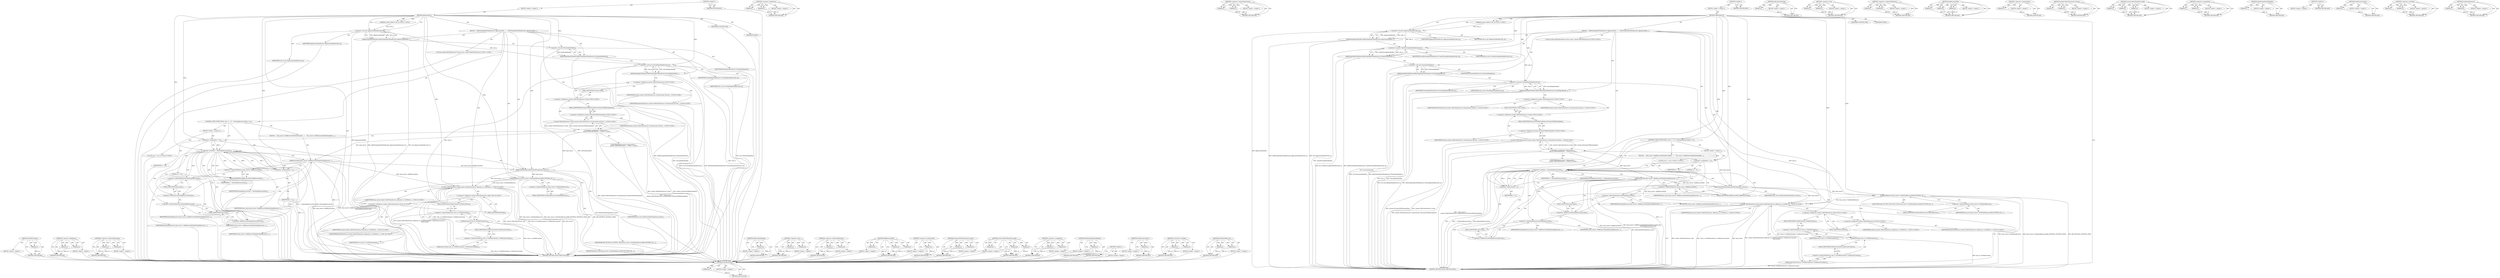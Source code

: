 digraph "SetDefaultResource" {
vulnerable_186 [label=<(METHOD,GetWebContents)>];
vulnerable_187 [label=<(PARAM,p1)>];
vulnerable_188 [label=<(BLOCK,&lt;empty&gt;,&lt;empty&gt;)>];
vulnerable_189 [label=<(METHOD_RETURN,ANY)>];
vulnerable_137 [label=<(METHOD,&lt;operator&gt;.fieldAccess)>];
vulnerable_138 [label=<(PARAM,p1)>];
vulnerable_139 [label=<(PARAM,p2)>];
vulnerable_140 [label=<(BLOCK,&lt;empty&gt;,&lt;empty&gt;)>];
vulnerable_141 [label=<(METHOD_RETURN,ANY)>];
vulnerable_162 [label=<(METHOD,&lt;operator&gt;.indirectIndexAccess)>];
vulnerable_163 [label=<(PARAM,p1)>];
vulnerable_164 [label=<(PARAM,p2)>];
vulnerable_165 [label=<(BLOCK,&lt;empty&gt;,&lt;empty&gt;)>];
vulnerable_166 [label=<(METHOD_RETURN,ANY)>];
vulnerable_6 [label=<(METHOD,&lt;global&gt;)<SUB>1</SUB>>];
vulnerable_7 [label=<(BLOCK,&lt;empty&gt;,&lt;empty&gt;)<SUB>1</SUB>>];
vulnerable_8 [label=<(METHOD,MdSettingsUI)<SUB>1</SUB>>];
vulnerable_9 [label="<(PARAM,content::WebUI* web_ui)<SUB>1</SUB>>"];
vulnerable_10 [label=<(BLOCK,{
   AddSettingsPageUIHandler(new AppearanceHan...,{
   AddSettingsPageUIHandler(new AppearanceHan...)<SUB>2</SUB>>];
vulnerable_11 [label=<(AddSettingsPageUIHandler,AddSettingsPageUIHandler(new AppearanceHandler(...)<SUB>3</SUB>>];
vulnerable_12 [label=<(&lt;operator&gt;.new,new AppearanceHandler(web_ui))<SUB>3</SUB>>];
vulnerable_13 [label=<(IDENTIFIER,AppearanceHandler,new AppearanceHandler(web_ui))<SUB>3</SUB>>];
vulnerable_14 [label=<(IDENTIFIER,web_ui,new AppearanceHandler(web_ui))<SUB>3</SUB>>];
vulnerable_15 [label=<(AddSettingsPageUIHandler,AddSettingsPageUIHandler(new DownloadsHandler()))<SUB>4</SUB>>];
vulnerable_16 [label=<(&lt;operator&gt;.new,new DownloadsHandler())<SUB>4</SUB>>];
vulnerable_17 [label=<(IDENTIFIER,DownloadsHandler,new DownloadsHandler())<SUB>4</SUB>>];
vulnerable_18 [label=<(AddSettingsPageUIHandler,AddSettingsPageUIHandler(new StartupPagesHandle...)<SUB>5</SUB>>];
vulnerable_19 [label=<(&lt;operator&gt;.new,new StartupPagesHandler(web_ui))<SUB>5</SUB>>];
vulnerable_20 [label=<(IDENTIFIER,StartupPagesHandler,new StartupPagesHandler(web_ui))<SUB>5</SUB>>];
vulnerable_21 [label=<(IDENTIFIER,web_ui,new StartupPagesHandler(web_ui))<SUB>5</SUB>>];
vulnerable_22 [label="<(LOCAL,content.WebUIDataSource* html_source: content.WebUIDataSource*)<SUB>7</SUB>>"];
vulnerable_23 [label="<(&lt;operator&gt;.assignment,* html_source =
      content::WebUIDataSource:...)<SUB>7</SUB>>"];
vulnerable_24 [label="<(IDENTIFIER,html_source,* html_source =
      content::WebUIDataSource:...)<SUB>7</SUB>>"];
vulnerable_25 [label="<(content.WebUIDataSource.Create,content::WebUIDataSource::Create(chrome::kChrom...)<SUB>8</SUB>>"];
vulnerable_26 [label="<(&lt;operator&gt;.fieldAccess,content::WebUIDataSource::Create)<SUB>8</SUB>>"];
vulnerable_27 [label="<(&lt;operator&gt;.fieldAccess,content::WebUIDataSource)<SUB>8</SUB>>"];
vulnerable_28 [label="<(IDENTIFIER,content,content::WebUIDataSource::Create(chrome::kChrom...)<SUB>8</SUB>>"];
vulnerable_29 [label="<(IDENTIFIER,WebUIDataSource,content::WebUIDataSource::Create(chrome::kChrom...)<SUB>8</SUB>>"];
vulnerable_30 [label=<(FIELD_IDENTIFIER,Create,Create)<SUB>8</SUB>>];
vulnerable_31 [label="<(&lt;operator&gt;.fieldAccess,chrome::kChromeUIMdSettingsHost)<SUB>8</SUB>>"];
vulnerable_32 [label="<(IDENTIFIER,chrome,content::WebUIDataSource::Create(chrome::kChrom...)<SUB>8</SUB>>"];
vulnerable_33 [label=<(FIELD_IDENTIFIER,kChromeUIMdSettingsHost,kChromeUIMdSettingsHost)<SUB>8</SUB>>];
vulnerable_34 [label=<(CONTROL_STRUCTURE,FOR,for (size_t i = 0;i &lt; kSettingsResourcesSize;++i))<SUB>10</SUB>>];
vulnerable_35 [label=<(BLOCK,&lt;empty&gt;,&lt;empty&gt;)<SUB>10</SUB>>];
vulnerable_36 [label="<(LOCAL,size_t i: size_t)<SUB>10</SUB>>"];
vulnerable_37 [label=<(&lt;operator&gt;.assignment,i = 0)<SUB>10</SUB>>];
vulnerable_38 [label=<(IDENTIFIER,i,i = 0)<SUB>10</SUB>>];
vulnerable_39 [label=<(LITERAL,0,i = 0)<SUB>10</SUB>>];
vulnerable_40 [label=<(&lt;operator&gt;.lessThan,i &lt; kSettingsResourcesSize)<SUB>10</SUB>>];
vulnerable_41 [label=<(IDENTIFIER,i,i &lt; kSettingsResourcesSize)<SUB>10</SUB>>];
vulnerable_42 [label=<(IDENTIFIER,kSettingsResourcesSize,i &lt; kSettingsResourcesSize)<SUB>10</SUB>>];
vulnerable_43 [label=<(&lt;operator&gt;.preIncrement,++i)<SUB>10</SUB>>];
vulnerable_44 [label=<(IDENTIFIER,i,++i)<SUB>10</SUB>>];
vulnerable_45 [label=<(BLOCK,{
    html_source-&gt;AddResourcePath(kSettingsRes...,{
    html_source-&gt;AddResourcePath(kSettingsRes...)<SUB>10</SUB>>];
vulnerable_46 [label=<(AddResourcePath,html_source-&gt;AddResourcePath(kSettingsResources...)<SUB>11</SUB>>];
vulnerable_47 [label=<(&lt;operator&gt;.indirectFieldAccess,html_source-&gt;AddResourcePath)<SUB>11</SUB>>];
vulnerable_48 [label=<(IDENTIFIER,html_source,html_source-&gt;AddResourcePath(kSettingsResources...)<SUB>11</SUB>>];
vulnerable_49 [label=<(FIELD_IDENTIFIER,AddResourcePath,AddResourcePath)<SUB>11</SUB>>];
vulnerable_50 [label=<(&lt;operator&gt;.fieldAccess,kSettingsResources[i].name)<SUB>11</SUB>>];
vulnerable_51 [label=<(&lt;operator&gt;.indirectIndexAccess,kSettingsResources[i])<SUB>11</SUB>>];
vulnerable_52 [label=<(IDENTIFIER,kSettingsResources,html_source-&gt;AddResourcePath(kSettingsResources...)<SUB>11</SUB>>];
vulnerable_53 [label=<(IDENTIFIER,i,html_source-&gt;AddResourcePath(kSettingsResources...)<SUB>11</SUB>>];
vulnerable_54 [label=<(FIELD_IDENTIFIER,name,name)<SUB>11</SUB>>];
vulnerable_55 [label=<(&lt;operator&gt;.fieldAccess,kSettingsResources[i].value)<SUB>12</SUB>>];
vulnerable_56 [label=<(&lt;operator&gt;.indirectIndexAccess,kSettingsResources[i])<SUB>12</SUB>>];
vulnerable_57 [label=<(IDENTIFIER,kSettingsResources,html_source-&gt;AddResourcePath(kSettingsResources...)<SUB>12</SUB>>];
vulnerable_58 [label=<(IDENTIFIER,i,html_source-&gt;AddResourcePath(kSettingsResources...)<SUB>12</SUB>>];
vulnerable_59 [label=<(FIELD_IDENTIFIER,value,value)<SUB>12</SUB>>];
vulnerable_60 [label=<(AddLocalizedStrings,AddLocalizedStrings(html_source))<SUB>15</SUB>>];
vulnerable_61 [label=<(IDENTIFIER,html_source,AddLocalizedStrings(html_source))<SUB>15</SUB>>];
vulnerable_62 [label=<(SetDefaultResource,html_source-&gt;SetDefaultResource(IDR_SETTINGS_SE...)<SUB>16</SUB>>];
vulnerable_63 [label=<(&lt;operator&gt;.indirectFieldAccess,html_source-&gt;SetDefaultResource)<SUB>16</SUB>>];
vulnerable_64 [label=<(IDENTIFIER,html_source,html_source-&gt;SetDefaultResource(IDR_SETTINGS_SE...)<SUB>16</SUB>>];
vulnerable_65 [label=<(FIELD_IDENTIFIER,SetDefaultResource,SetDefaultResource)<SUB>16</SUB>>];
vulnerable_66 [label=<(IDENTIFIER,IDR_SETTINGS_SETTINGS_HTML,html_source-&gt;SetDefaultResource(IDR_SETTINGS_SE...)<SUB>16</SUB>>];
vulnerable_67 [label="<(content.WebUIDataSource.Add,content::WebUIDataSource::Add(web_ui-&gt;GetWebCon...)<SUB>18</SUB>>"];
vulnerable_68 [label="<(&lt;operator&gt;.fieldAccess,content::WebUIDataSource::Add)<SUB>18</SUB>>"];
vulnerable_69 [label="<(&lt;operator&gt;.fieldAccess,content::WebUIDataSource)<SUB>18</SUB>>"];
vulnerable_70 [label="<(IDENTIFIER,content,content::WebUIDataSource::Add(web_ui-&gt;GetWebCon...)<SUB>18</SUB>>"];
vulnerable_71 [label="<(IDENTIFIER,WebUIDataSource,content::WebUIDataSource::Add(web_ui-&gt;GetWebCon...)<SUB>18</SUB>>"];
vulnerable_72 [label=<(FIELD_IDENTIFIER,Add,Add)<SUB>18</SUB>>];
vulnerable_73 [label=<(GetBrowserContext,web_ui-&gt;GetWebContents()-&gt;GetBrowserContext())<SUB>18</SUB>>];
vulnerable_74 [label=<(&lt;operator&gt;.indirectFieldAccess,web_ui-&gt;GetWebContents()-&gt;GetBrowserContext)<SUB>18</SUB>>];
vulnerable_75 [label=<(GetWebContents,web_ui-&gt;GetWebContents())<SUB>18</SUB>>];
vulnerable_76 [label=<(&lt;operator&gt;.indirectFieldAccess,web_ui-&gt;GetWebContents)<SUB>18</SUB>>];
vulnerable_77 [label=<(IDENTIFIER,web_ui,web_ui-&gt;GetWebContents())<SUB>18</SUB>>];
vulnerable_78 [label=<(FIELD_IDENTIFIER,GetWebContents,GetWebContents)<SUB>18</SUB>>];
vulnerable_79 [label=<(FIELD_IDENTIFIER,GetBrowserContext,GetBrowserContext)<SUB>18</SUB>>];
vulnerable_80 [label="<(IDENTIFIER,html_source,content::WebUIDataSource::Add(web_ui-&gt;GetWebCon...)<SUB>19</SUB>>"];
vulnerable_81 [label=<(MODIFIER,CONSTRUCTOR)>];
vulnerable_82 [label=<(MODIFIER,PUBLIC)>];
vulnerable_83 [label=<(METHOD_RETURN,content.WebUIController)<SUB>1</SUB>>];
vulnerable_85 [label=<(METHOD_RETURN,ANY)<SUB>1</SUB>>];
vulnerable_167 [label=<(METHOD,AddLocalizedStrings)>];
vulnerable_168 [label=<(PARAM,p1)>];
vulnerable_169 [label=<(BLOCK,&lt;empty&gt;,&lt;empty&gt;)>];
vulnerable_170 [label=<(METHOD_RETURN,ANY)>];
vulnerable_122 [label=<(METHOD,&lt;operator&gt;.new)>];
vulnerable_123 [label=<(PARAM,p1)>];
vulnerable_124 [label=<(PARAM,p2)>];
vulnerable_125 [label=<(BLOCK,&lt;empty&gt;,&lt;empty&gt;)>];
vulnerable_126 [label=<(METHOD_RETURN,ANY)>];
vulnerable_157 [label=<(METHOD,&lt;operator&gt;.indirectFieldAccess)>];
vulnerable_158 [label=<(PARAM,p1)>];
vulnerable_159 [label=<(PARAM,p2)>];
vulnerable_160 [label=<(BLOCK,&lt;empty&gt;,&lt;empty&gt;)>];
vulnerable_161 [label=<(METHOD_RETURN,ANY)>];
vulnerable_151 [label=<(METHOD,AddResourcePath)>];
vulnerable_152 [label=<(PARAM,p1)>];
vulnerable_153 [label=<(PARAM,p2)>];
vulnerable_154 [label=<(PARAM,p3)>];
vulnerable_155 [label=<(BLOCK,&lt;empty&gt;,&lt;empty&gt;)>];
vulnerable_156 [label=<(METHOD_RETURN,ANY)>];
vulnerable_147 [label=<(METHOD,&lt;operator&gt;.preIncrement)>];
vulnerable_148 [label=<(PARAM,p1)>];
vulnerable_149 [label=<(BLOCK,&lt;empty&gt;,&lt;empty&gt;)>];
vulnerable_150 [label=<(METHOD_RETURN,ANY)>];
vulnerable_132 [label=<(METHOD,content.WebUIDataSource.Create)>];
vulnerable_133 [label=<(PARAM,p1)>];
vulnerable_134 [label=<(PARAM,p2)>];
vulnerable_135 [label=<(BLOCK,&lt;empty&gt;,&lt;empty&gt;)>];
vulnerable_136 [label=<(METHOD_RETURN,ANY)>];
vulnerable_176 [label=<(METHOD,content.WebUIDataSource.Add)>];
vulnerable_177 [label=<(PARAM,p1)>];
vulnerable_178 [label=<(PARAM,p2)>];
vulnerable_179 [label=<(PARAM,p3)>];
vulnerable_180 [label=<(BLOCK,&lt;empty&gt;,&lt;empty&gt;)>];
vulnerable_181 [label=<(METHOD_RETURN,ANY)>];
vulnerable_127 [label=<(METHOD,&lt;operator&gt;.assignment)>];
vulnerable_128 [label=<(PARAM,p1)>];
vulnerable_129 [label=<(PARAM,p2)>];
vulnerable_130 [label=<(BLOCK,&lt;empty&gt;,&lt;empty&gt;)>];
vulnerable_131 [label=<(METHOD_RETURN,ANY)>];
vulnerable_118 [label=<(METHOD,AddSettingsPageUIHandler)>];
vulnerable_119 [label=<(PARAM,p1)>];
vulnerable_120 [label=<(BLOCK,&lt;empty&gt;,&lt;empty&gt;)>];
vulnerable_121 [label=<(METHOD_RETURN,ANY)>];
vulnerable_112 [label=<(METHOD,&lt;global&gt;)<SUB>1</SUB>>];
vulnerable_113 [label=<(BLOCK,&lt;empty&gt;,&lt;empty&gt;)>];
vulnerable_114 [label=<(METHOD_RETURN,ANY)>];
vulnerable_182 [label=<(METHOD,GetBrowserContext)>];
vulnerable_183 [label=<(PARAM,p1)>];
vulnerable_184 [label=<(BLOCK,&lt;empty&gt;,&lt;empty&gt;)>];
vulnerable_185 [label=<(METHOD_RETURN,ANY)>];
vulnerable_142 [label=<(METHOD,&lt;operator&gt;.lessThan)>];
vulnerable_143 [label=<(PARAM,p1)>];
vulnerable_144 [label=<(PARAM,p2)>];
vulnerable_145 [label=<(BLOCK,&lt;empty&gt;,&lt;empty&gt;)>];
vulnerable_146 [label=<(METHOD_RETURN,ANY)>];
vulnerable_171 [label=<(METHOD,SetDefaultResource)>];
vulnerable_172 [label=<(PARAM,p1)>];
vulnerable_173 [label=<(PARAM,p2)>];
vulnerable_174 [label=<(BLOCK,&lt;empty&gt;,&lt;empty&gt;)>];
vulnerable_175 [label=<(METHOD_RETURN,ANY)>];
fixed_192 [label=<(METHOD,GetWebContents)>];
fixed_193 [label=<(PARAM,p1)>];
fixed_194 [label=<(BLOCK,&lt;empty&gt;,&lt;empty&gt;)>];
fixed_195 [label=<(METHOD_RETURN,ANY)>];
fixed_143 [label=<(METHOD,&lt;operator&gt;.fieldAccess)>];
fixed_144 [label=<(PARAM,p1)>];
fixed_145 [label=<(PARAM,p2)>];
fixed_146 [label=<(BLOCK,&lt;empty&gt;,&lt;empty&gt;)>];
fixed_147 [label=<(METHOD_RETURN,ANY)>];
fixed_168 [label=<(METHOD,&lt;operator&gt;.indirectIndexAccess)>];
fixed_169 [label=<(PARAM,p1)>];
fixed_170 [label=<(PARAM,p2)>];
fixed_171 [label=<(BLOCK,&lt;empty&gt;,&lt;empty&gt;)>];
fixed_172 [label=<(METHOD_RETURN,ANY)>];
fixed_6 [label=<(METHOD,&lt;global&gt;)<SUB>1</SUB>>];
fixed_7 [label=<(BLOCK,&lt;empty&gt;,&lt;empty&gt;)<SUB>1</SUB>>];
fixed_8 [label=<(METHOD,MdSettingsUI)<SUB>1</SUB>>];
fixed_9 [label="<(PARAM,content::WebUI* web_ui)<SUB>1</SUB>>"];
fixed_10 [label=<(BLOCK,{
   AddSettingsPageUIHandler(new AppearanceHan...,{
   AddSettingsPageUIHandler(new AppearanceHan...)<SUB>2</SUB>>];
fixed_11 [label=<(AddSettingsPageUIHandler,AddSettingsPageUIHandler(new AppearanceHandler(...)<SUB>3</SUB>>];
fixed_12 [label=<(&lt;operator&gt;.new,new AppearanceHandler(web_ui))<SUB>3</SUB>>];
fixed_13 [label=<(IDENTIFIER,AppearanceHandler,new AppearanceHandler(web_ui))<SUB>3</SUB>>];
fixed_14 [label=<(IDENTIFIER,web_ui,new AppearanceHandler(web_ui))<SUB>3</SUB>>];
fixed_15 [label=<(AddSettingsPageUIHandler,AddSettingsPageUIHandler(new ClearBrowsingDataH...)<SUB>4</SUB>>];
fixed_16 [label=<(&lt;operator&gt;.new,new ClearBrowsingDataHandler(web_ui))<SUB>4</SUB>>];
fixed_17 [label=<(IDENTIFIER,ClearBrowsingDataHandler,new ClearBrowsingDataHandler(web_ui))<SUB>4</SUB>>];
fixed_18 [label=<(IDENTIFIER,web_ui,new ClearBrowsingDataHandler(web_ui))<SUB>4</SUB>>];
fixed_19 [label=<(AddSettingsPageUIHandler,AddSettingsPageUIHandler(new DownloadsHandler()))<SUB>5</SUB>>];
fixed_20 [label=<(&lt;operator&gt;.new,new DownloadsHandler())<SUB>5</SUB>>];
fixed_21 [label=<(IDENTIFIER,DownloadsHandler,new DownloadsHandler())<SUB>5</SUB>>];
fixed_22 [label=<(AddSettingsPageUIHandler,AddSettingsPageUIHandler(new StartupPagesHandle...)<SUB>6</SUB>>];
fixed_23 [label=<(&lt;operator&gt;.new,new StartupPagesHandler(web_ui))<SUB>6</SUB>>];
fixed_24 [label=<(IDENTIFIER,StartupPagesHandler,new StartupPagesHandler(web_ui))<SUB>6</SUB>>];
fixed_25 [label=<(IDENTIFIER,web_ui,new StartupPagesHandler(web_ui))<SUB>6</SUB>>];
fixed_26 [label="<(LOCAL,content.WebUIDataSource* html_source: content.WebUIDataSource*)<SUB>8</SUB>>"];
fixed_27 [label="<(&lt;operator&gt;.assignment,* html_source =
      content::WebUIDataSource:...)<SUB>8</SUB>>"];
fixed_28 [label="<(IDENTIFIER,html_source,* html_source =
      content::WebUIDataSource:...)<SUB>8</SUB>>"];
fixed_29 [label="<(content.WebUIDataSource.Create,content::WebUIDataSource::Create(chrome::kChrom...)<SUB>9</SUB>>"];
fixed_30 [label="<(&lt;operator&gt;.fieldAccess,content::WebUIDataSource::Create)<SUB>9</SUB>>"];
fixed_31 [label="<(&lt;operator&gt;.fieldAccess,content::WebUIDataSource)<SUB>9</SUB>>"];
fixed_32 [label="<(IDENTIFIER,content,content::WebUIDataSource::Create(chrome::kChrom...)<SUB>9</SUB>>"];
fixed_33 [label="<(IDENTIFIER,WebUIDataSource,content::WebUIDataSource::Create(chrome::kChrom...)<SUB>9</SUB>>"];
fixed_34 [label=<(FIELD_IDENTIFIER,Create,Create)<SUB>9</SUB>>];
fixed_35 [label="<(&lt;operator&gt;.fieldAccess,chrome::kChromeUIMdSettingsHost)<SUB>9</SUB>>"];
fixed_36 [label="<(IDENTIFIER,chrome,content::WebUIDataSource::Create(chrome::kChrom...)<SUB>9</SUB>>"];
fixed_37 [label=<(FIELD_IDENTIFIER,kChromeUIMdSettingsHost,kChromeUIMdSettingsHost)<SUB>9</SUB>>];
fixed_38 [label=<(CONTROL_STRUCTURE,FOR,for (size_t i = 0;i &lt; kSettingsResourcesSize;++i))<SUB>11</SUB>>];
fixed_39 [label=<(BLOCK,&lt;empty&gt;,&lt;empty&gt;)<SUB>11</SUB>>];
fixed_40 [label="<(LOCAL,size_t i: size_t)<SUB>11</SUB>>"];
fixed_41 [label=<(&lt;operator&gt;.assignment,i = 0)<SUB>11</SUB>>];
fixed_42 [label=<(IDENTIFIER,i,i = 0)<SUB>11</SUB>>];
fixed_43 [label=<(LITERAL,0,i = 0)<SUB>11</SUB>>];
fixed_44 [label=<(&lt;operator&gt;.lessThan,i &lt; kSettingsResourcesSize)<SUB>11</SUB>>];
fixed_45 [label=<(IDENTIFIER,i,i &lt; kSettingsResourcesSize)<SUB>11</SUB>>];
fixed_46 [label=<(IDENTIFIER,kSettingsResourcesSize,i &lt; kSettingsResourcesSize)<SUB>11</SUB>>];
fixed_47 [label=<(&lt;operator&gt;.preIncrement,++i)<SUB>11</SUB>>];
fixed_48 [label=<(IDENTIFIER,i,++i)<SUB>11</SUB>>];
fixed_49 [label=<(BLOCK,{
    html_source-&gt;AddResourcePath(kSettingsRes...,{
    html_source-&gt;AddResourcePath(kSettingsRes...)<SUB>11</SUB>>];
fixed_50 [label=<(AddResourcePath,html_source-&gt;AddResourcePath(kSettingsResources...)<SUB>12</SUB>>];
fixed_51 [label=<(&lt;operator&gt;.indirectFieldAccess,html_source-&gt;AddResourcePath)<SUB>12</SUB>>];
fixed_52 [label=<(IDENTIFIER,html_source,html_source-&gt;AddResourcePath(kSettingsResources...)<SUB>12</SUB>>];
fixed_53 [label=<(FIELD_IDENTIFIER,AddResourcePath,AddResourcePath)<SUB>12</SUB>>];
fixed_54 [label=<(&lt;operator&gt;.fieldAccess,kSettingsResources[i].name)<SUB>12</SUB>>];
fixed_55 [label=<(&lt;operator&gt;.indirectIndexAccess,kSettingsResources[i])<SUB>12</SUB>>];
fixed_56 [label=<(IDENTIFIER,kSettingsResources,html_source-&gt;AddResourcePath(kSettingsResources...)<SUB>12</SUB>>];
fixed_57 [label=<(IDENTIFIER,i,html_source-&gt;AddResourcePath(kSettingsResources...)<SUB>12</SUB>>];
fixed_58 [label=<(FIELD_IDENTIFIER,name,name)<SUB>12</SUB>>];
fixed_59 [label=<(&lt;operator&gt;.fieldAccess,kSettingsResources[i].value)<SUB>13</SUB>>];
fixed_60 [label=<(&lt;operator&gt;.indirectIndexAccess,kSettingsResources[i])<SUB>13</SUB>>];
fixed_61 [label=<(IDENTIFIER,kSettingsResources,html_source-&gt;AddResourcePath(kSettingsResources...)<SUB>13</SUB>>];
fixed_62 [label=<(IDENTIFIER,i,html_source-&gt;AddResourcePath(kSettingsResources...)<SUB>13</SUB>>];
fixed_63 [label=<(FIELD_IDENTIFIER,value,value)<SUB>13</SUB>>];
fixed_64 [label=<(AddLocalizedStrings,AddLocalizedStrings(html_source))<SUB>16</SUB>>];
fixed_65 [label=<(IDENTIFIER,html_source,AddLocalizedStrings(html_source))<SUB>16</SUB>>];
fixed_66 [label=<(SetDefaultResource,html_source-&gt;SetDefaultResource(IDR_SETTINGS_SE...)<SUB>17</SUB>>];
fixed_67 [label=<(&lt;operator&gt;.indirectFieldAccess,html_source-&gt;SetDefaultResource)<SUB>17</SUB>>];
fixed_68 [label=<(IDENTIFIER,html_source,html_source-&gt;SetDefaultResource(IDR_SETTINGS_SE...)<SUB>17</SUB>>];
fixed_69 [label=<(FIELD_IDENTIFIER,SetDefaultResource,SetDefaultResource)<SUB>17</SUB>>];
fixed_70 [label=<(IDENTIFIER,IDR_SETTINGS_SETTINGS_HTML,html_source-&gt;SetDefaultResource(IDR_SETTINGS_SE...)<SUB>17</SUB>>];
fixed_71 [label="<(content.WebUIDataSource.Add,content::WebUIDataSource::Add(web_ui-&gt;GetWebCon...)<SUB>19</SUB>>"];
fixed_72 [label="<(&lt;operator&gt;.fieldAccess,content::WebUIDataSource::Add)<SUB>19</SUB>>"];
fixed_73 [label="<(&lt;operator&gt;.fieldAccess,content::WebUIDataSource)<SUB>19</SUB>>"];
fixed_74 [label="<(IDENTIFIER,content,content::WebUIDataSource::Add(web_ui-&gt;GetWebCon...)<SUB>19</SUB>>"];
fixed_75 [label="<(IDENTIFIER,WebUIDataSource,content::WebUIDataSource::Add(web_ui-&gt;GetWebCon...)<SUB>19</SUB>>"];
fixed_76 [label=<(FIELD_IDENTIFIER,Add,Add)<SUB>19</SUB>>];
fixed_77 [label=<(GetBrowserContext,web_ui-&gt;GetWebContents()-&gt;GetBrowserContext())<SUB>19</SUB>>];
fixed_78 [label=<(&lt;operator&gt;.indirectFieldAccess,web_ui-&gt;GetWebContents()-&gt;GetBrowserContext)<SUB>19</SUB>>];
fixed_79 [label=<(GetWebContents,web_ui-&gt;GetWebContents())<SUB>19</SUB>>];
fixed_80 [label=<(&lt;operator&gt;.indirectFieldAccess,web_ui-&gt;GetWebContents)<SUB>19</SUB>>];
fixed_81 [label=<(IDENTIFIER,web_ui,web_ui-&gt;GetWebContents())<SUB>19</SUB>>];
fixed_82 [label=<(FIELD_IDENTIFIER,GetWebContents,GetWebContents)<SUB>19</SUB>>];
fixed_83 [label=<(FIELD_IDENTIFIER,GetBrowserContext,GetBrowserContext)<SUB>19</SUB>>];
fixed_84 [label="<(IDENTIFIER,html_source,content::WebUIDataSource::Add(web_ui-&gt;GetWebCon...)<SUB>20</SUB>>"];
fixed_85 [label=<(MODIFIER,CONSTRUCTOR)>];
fixed_86 [label=<(MODIFIER,PUBLIC)>];
fixed_87 [label=<(METHOD_RETURN,content.WebUIController)<SUB>1</SUB>>];
fixed_89 [label=<(METHOD_RETURN,ANY)<SUB>1</SUB>>];
fixed_173 [label=<(METHOD,AddLocalizedStrings)>];
fixed_174 [label=<(PARAM,p1)>];
fixed_175 [label=<(BLOCK,&lt;empty&gt;,&lt;empty&gt;)>];
fixed_176 [label=<(METHOD_RETURN,ANY)>];
fixed_128 [label=<(METHOD,&lt;operator&gt;.new)>];
fixed_129 [label=<(PARAM,p1)>];
fixed_130 [label=<(PARAM,p2)>];
fixed_131 [label=<(BLOCK,&lt;empty&gt;,&lt;empty&gt;)>];
fixed_132 [label=<(METHOD_RETURN,ANY)>];
fixed_163 [label=<(METHOD,&lt;operator&gt;.indirectFieldAccess)>];
fixed_164 [label=<(PARAM,p1)>];
fixed_165 [label=<(PARAM,p2)>];
fixed_166 [label=<(BLOCK,&lt;empty&gt;,&lt;empty&gt;)>];
fixed_167 [label=<(METHOD_RETURN,ANY)>];
fixed_157 [label=<(METHOD,AddResourcePath)>];
fixed_158 [label=<(PARAM,p1)>];
fixed_159 [label=<(PARAM,p2)>];
fixed_160 [label=<(PARAM,p3)>];
fixed_161 [label=<(BLOCK,&lt;empty&gt;,&lt;empty&gt;)>];
fixed_162 [label=<(METHOD_RETURN,ANY)>];
fixed_153 [label=<(METHOD,&lt;operator&gt;.preIncrement)>];
fixed_154 [label=<(PARAM,p1)>];
fixed_155 [label=<(BLOCK,&lt;empty&gt;,&lt;empty&gt;)>];
fixed_156 [label=<(METHOD_RETURN,ANY)>];
fixed_138 [label=<(METHOD,content.WebUIDataSource.Create)>];
fixed_139 [label=<(PARAM,p1)>];
fixed_140 [label=<(PARAM,p2)>];
fixed_141 [label=<(BLOCK,&lt;empty&gt;,&lt;empty&gt;)>];
fixed_142 [label=<(METHOD_RETURN,ANY)>];
fixed_182 [label=<(METHOD,content.WebUIDataSource.Add)>];
fixed_183 [label=<(PARAM,p1)>];
fixed_184 [label=<(PARAM,p2)>];
fixed_185 [label=<(PARAM,p3)>];
fixed_186 [label=<(BLOCK,&lt;empty&gt;,&lt;empty&gt;)>];
fixed_187 [label=<(METHOD_RETURN,ANY)>];
fixed_133 [label=<(METHOD,&lt;operator&gt;.assignment)>];
fixed_134 [label=<(PARAM,p1)>];
fixed_135 [label=<(PARAM,p2)>];
fixed_136 [label=<(BLOCK,&lt;empty&gt;,&lt;empty&gt;)>];
fixed_137 [label=<(METHOD_RETURN,ANY)>];
fixed_124 [label=<(METHOD,AddSettingsPageUIHandler)>];
fixed_125 [label=<(PARAM,p1)>];
fixed_126 [label=<(BLOCK,&lt;empty&gt;,&lt;empty&gt;)>];
fixed_127 [label=<(METHOD_RETURN,ANY)>];
fixed_118 [label=<(METHOD,&lt;global&gt;)<SUB>1</SUB>>];
fixed_119 [label=<(BLOCK,&lt;empty&gt;,&lt;empty&gt;)>];
fixed_120 [label=<(METHOD_RETURN,ANY)>];
fixed_188 [label=<(METHOD,GetBrowserContext)>];
fixed_189 [label=<(PARAM,p1)>];
fixed_190 [label=<(BLOCK,&lt;empty&gt;,&lt;empty&gt;)>];
fixed_191 [label=<(METHOD_RETURN,ANY)>];
fixed_148 [label=<(METHOD,&lt;operator&gt;.lessThan)>];
fixed_149 [label=<(PARAM,p1)>];
fixed_150 [label=<(PARAM,p2)>];
fixed_151 [label=<(BLOCK,&lt;empty&gt;,&lt;empty&gt;)>];
fixed_152 [label=<(METHOD_RETURN,ANY)>];
fixed_177 [label=<(METHOD,SetDefaultResource)>];
fixed_178 [label=<(PARAM,p1)>];
fixed_179 [label=<(PARAM,p2)>];
fixed_180 [label=<(BLOCK,&lt;empty&gt;,&lt;empty&gt;)>];
fixed_181 [label=<(METHOD_RETURN,ANY)>];
vulnerable_186 -> vulnerable_187  [key=0, label="AST: "];
vulnerable_186 -> vulnerable_187  [key=1, label="DDG: "];
vulnerable_186 -> vulnerable_188  [key=0, label="AST: "];
vulnerable_186 -> vulnerable_189  [key=0, label="AST: "];
vulnerable_186 -> vulnerable_189  [key=1, label="CFG: "];
vulnerable_187 -> vulnerable_189  [key=0, label="DDG: p1"];
vulnerable_188 -> fixed_192  [key=0];
vulnerable_189 -> fixed_192  [key=0];
vulnerable_137 -> vulnerable_138  [key=0, label="AST: "];
vulnerable_137 -> vulnerable_138  [key=1, label="DDG: "];
vulnerable_137 -> vulnerable_140  [key=0, label="AST: "];
vulnerable_137 -> vulnerable_139  [key=0, label="AST: "];
vulnerable_137 -> vulnerable_139  [key=1, label="DDG: "];
vulnerable_137 -> vulnerable_141  [key=0, label="AST: "];
vulnerable_137 -> vulnerable_141  [key=1, label="CFG: "];
vulnerable_138 -> vulnerable_141  [key=0, label="DDG: p1"];
vulnerable_139 -> vulnerable_141  [key=0, label="DDG: p2"];
vulnerable_140 -> fixed_192  [key=0];
vulnerable_141 -> fixed_192  [key=0];
vulnerable_162 -> vulnerable_163  [key=0, label="AST: "];
vulnerable_162 -> vulnerable_163  [key=1, label="DDG: "];
vulnerable_162 -> vulnerable_165  [key=0, label="AST: "];
vulnerable_162 -> vulnerable_164  [key=0, label="AST: "];
vulnerable_162 -> vulnerable_164  [key=1, label="DDG: "];
vulnerable_162 -> vulnerable_166  [key=0, label="AST: "];
vulnerable_162 -> vulnerable_166  [key=1, label="CFG: "];
vulnerable_163 -> vulnerable_166  [key=0, label="DDG: p1"];
vulnerable_164 -> vulnerable_166  [key=0, label="DDG: p2"];
vulnerable_165 -> fixed_192  [key=0];
vulnerable_166 -> fixed_192  [key=0];
vulnerable_6 -> vulnerable_7  [key=0, label="AST: "];
vulnerable_6 -> vulnerable_85  [key=0, label="AST: "];
vulnerable_6 -> vulnerable_85  [key=1, label="CFG: "];
vulnerable_7 -> vulnerable_8  [key=0, label="AST: "];
vulnerable_8 -> vulnerable_9  [key=0, label="AST: "];
vulnerable_8 -> vulnerable_9  [key=1, label="DDG: "];
vulnerable_8 -> vulnerable_10  [key=0, label="AST: "];
vulnerable_8 -> vulnerable_81  [key=0, label="AST: "];
vulnerable_8 -> vulnerable_82  [key=0, label="AST: "];
vulnerable_8 -> vulnerable_83  [key=0, label="AST: "];
vulnerable_8 -> vulnerable_12  [key=0, label="CFG: "];
vulnerable_8 -> vulnerable_12  [key=1, label="DDG: "];
vulnerable_8 -> vulnerable_60  [key=0, label="DDG: "];
vulnerable_8 -> vulnerable_62  [key=0, label="DDG: "];
vulnerable_8 -> vulnerable_67  [key=0, label="DDG: "];
vulnerable_8 -> vulnerable_16  [key=0, label="DDG: "];
vulnerable_8 -> vulnerable_19  [key=0, label="DDG: "];
vulnerable_8 -> vulnerable_37  [key=0, label="DDG: "];
vulnerable_8 -> vulnerable_40  [key=0, label="DDG: "];
vulnerable_8 -> vulnerable_43  [key=0, label="DDG: "];
vulnerable_9 -> vulnerable_12  [key=0, label="DDG: web_ui"];
vulnerable_10 -> vulnerable_11  [key=0, label="AST: "];
vulnerable_10 -> vulnerable_15  [key=0, label="AST: "];
vulnerable_10 -> vulnerable_18  [key=0, label="AST: "];
vulnerable_10 -> vulnerable_22  [key=0, label="AST: "];
vulnerable_10 -> vulnerable_23  [key=0, label="AST: "];
vulnerable_10 -> vulnerable_34  [key=0, label="AST: "];
vulnerable_10 -> vulnerable_60  [key=0, label="AST: "];
vulnerable_10 -> vulnerable_62  [key=0, label="AST: "];
vulnerable_10 -> vulnerable_67  [key=0, label="AST: "];
vulnerable_11 -> vulnerable_12  [key=0, label="AST: "];
vulnerable_11 -> vulnerable_16  [key=0, label="CFG: "];
vulnerable_11 -> vulnerable_83  [key=0, label="DDG: new AppearanceHandler(web_ui)"];
vulnerable_11 -> vulnerable_83  [key=1, label="DDG: AddSettingsPageUIHandler(new AppearanceHandler(web_ui))"];
vulnerable_12 -> vulnerable_13  [key=0, label="AST: "];
vulnerable_12 -> vulnerable_14  [key=0, label="AST: "];
vulnerable_12 -> vulnerable_11  [key=0, label="CFG: "];
vulnerable_12 -> vulnerable_11  [key=1, label="DDG: AppearanceHandler"];
vulnerable_12 -> vulnerable_11  [key=2, label="DDG: web_ui"];
vulnerable_12 -> vulnerable_83  [key=0, label="DDG: AppearanceHandler"];
vulnerable_12 -> vulnerable_19  [key=0, label="DDG: web_ui"];
vulnerable_13 -> fixed_192  [key=0];
vulnerable_14 -> fixed_192  [key=0];
vulnerable_15 -> vulnerable_16  [key=0, label="AST: "];
vulnerable_15 -> vulnerable_19  [key=0, label="CFG: "];
vulnerable_15 -> vulnerable_83  [key=0, label="DDG: new DownloadsHandler()"];
vulnerable_15 -> vulnerable_83  [key=1, label="DDG: AddSettingsPageUIHandler(new DownloadsHandler())"];
vulnerable_16 -> vulnerable_17  [key=0, label="AST: "];
vulnerable_16 -> vulnerable_15  [key=0, label="CFG: "];
vulnerable_16 -> vulnerable_15  [key=1, label="DDG: DownloadsHandler"];
vulnerable_16 -> vulnerable_83  [key=0, label="DDG: DownloadsHandler"];
vulnerable_17 -> fixed_192  [key=0];
vulnerable_18 -> vulnerable_19  [key=0, label="AST: "];
vulnerable_18 -> vulnerable_27  [key=0, label="CFG: "];
vulnerable_18 -> vulnerable_83  [key=0, label="DDG: new StartupPagesHandler(web_ui)"];
vulnerable_18 -> vulnerable_83  [key=1, label="DDG: AddSettingsPageUIHandler(new StartupPagesHandler(web_ui))"];
vulnerable_19 -> vulnerable_20  [key=0, label="AST: "];
vulnerable_19 -> vulnerable_21  [key=0, label="AST: "];
vulnerable_19 -> vulnerable_18  [key=0, label="CFG: "];
vulnerable_19 -> vulnerable_18  [key=1, label="DDG: StartupPagesHandler"];
vulnerable_19 -> vulnerable_18  [key=2, label="DDG: web_ui"];
vulnerable_19 -> vulnerable_83  [key=0, label="DDG: web_ui"];
vulnerable_19 -> vulnerable_83  [key=1, label="DDG: StartupPagesHandler"];
vulnerable_19 -> vulnerable_75  [key=0, label="DDG: web_ui"];
vulnerable_20 -> fixed_192  [key=0];
vulnerable_21 -> fixed_192  [key=0];
vulnerable_22 -> fixed_192  [key=0];
vulnerable_23 -> vulnerable_24  [key=0, label="AST: "];
vulnerable_23 -> vulnerable_25  [key=0, label="AST: "];
vulnerable_23 -> vulnerable_37  [key=0, label="CFG: "];
vulnerable_23 -> vulnerable_83  [key=0, label="DDG: content::WebUIDataSource::Create(chrome::kChromeUIMdSettingsHost)"];
vulnerable_23 -> vulnerable_83  [key=1, label="DDG: * html_source =
      content::WebUIDataSource::Create(chrome::kChromeUIMdSettingsHost)"];
vulnerable_23 -> vulnerable_60  [key=0, label="DDG: html_source"];
vulnerable_23 -> vulnerable_46  [key=0, label="DDG: html_source"];
vulnerable_24 -> fixed_192  [key=0];
vulnerable_25 -> vulnerable_26  [key=0, label="AST: "];
vulnerable_25 -> vulnerable_31  [key=0, label="AST: "];
vulnerable_25 -> vulnerable_23  [key=0, label="CFG: "];
vulnerable_25 -> vulnerable_23  [key=1, label="DDG: content::WebUIDataSource::Create"];
vulnerable_25 -> vulnerable_23  [key=2, label="DDG: chrome::kChromeUIMdSettingsHost"];
vulnerable_25 -> vulnerable_83  [key=0, label="DDG: content::WebUIDataSource::Create"];
vulnerable_25 -> vulnerable_83  [key=1, label="DDG: chrome::kChromeUIMdSettingsHost"];
vulnerable_26 -> vulnerable_27  [key=0, label="AST: "];
vulnerable_26 -> vulnerable_30  [key=0, label="AST: "];
vulnerable_26 -> vulnerable_33  [key=0, label="CFG: "];
vulnerable_27 -> vulnerable_28  [key=0, label="AST: "];
vulnerable_27 -> vulnerable_29  [key=0, label="AST: "];
vulnerable_27 -> vulnerable_30  [key=0, label="CFG: "];
vulnerable_28 -> fixed_192  [key=0];
vulnerable_29 -> fixed_192  [key=0];
vulnerable_30 -> vulnerable_26  [key=0, label="CFG: "];
vulnerable_31 -> vulnerable_32  [key=0, label="AST: "];
vulnerable_31 -> vulnerable_33  [key=0, label="AST: "];
vulnerable_31 -> vulnerable_25  [key=0, label="CFG: "];
vulnerable_32 -> fixed_192  [key=0];
vulnerable_33 -> vulnerable_31  [key=0, label="CFG: "];
vulnerable_34 -> vulnerable_35  [key=0, label="AST: "];
vulnerable_34 -> vulnerable_40  [key=0, label="AST: "];
vulnerable_34 -> vulnerable_43  [key=0, label="AST: "];
vulnerable_34 -> vulnerable_45  [key=0, label="AST: "];
vulnerable_35 -> vulnerable_36  [key=0, label="AST: "];
vulnerable_35 -> vulnerable_37  [key=0, label="AST: "];
vulnerable_36 -> fixed_192  [key=0];
vulnerable_37 -> vulnerable_38  [key=0, label="AST: "];
vulnerable_37 -> vulnerable_39  [key=0, label="AST: "];
vulnerable_37 -> vulnerable_40  [key=0, label="CFG: "];
vulnerable_37 -> vulnerable_40  [key=1, label="DDG: i"];
vulnerable_37 -> vulnerable_83  [key=0, label="DDG: i = 0"];
vulnerable_38 -> fixed_192  [key=0];
vulnerable_39 -> fixed_192  [key=0];
vulnerable_40 -> vulnerable_41  [key=0, label="AST: "];
vulnerable_40 -> vulnerable_42  [key=0, label="AST: "];
vulnerable_40 -> vulnerable_49  [key=0, label="CFG: "];
vulnerable_40 -> vulnerable_49  [key=1, label="CDG: "];
vulnerable_40 -> vulnerable_60  [key=0, label="CFG: "];
vulnerable_40 -> vulnerable_83  [key=0, label="DDG: i"];
vulnerable_40 -> vulnerable_83  [key=1, label="DDG: i &lt; kSettingsResourcesSize"];
vulnerable_40 -> vulnerable_83  [key=2, label="DDG: kSettingsResourcesSize"];
vulnerable_40 -> vulnerable_43  [key=0, label="DDG: i"];
vulnerable_40 -> vulnerable_43  [key=1, label="CDG: "];
vulnerable_40 -> vulnerable_40  [key=0, label="CDG: "];
vulnerable_40 -> vulnerable_47  [key=0, label="CDG: "];
vulnerable_40 -> vulnerable_50  [key=0, label="CDG: "];
vulnerable_40 -> vulnerable_59  [key=0, label="CDG: "];
vulnerable_40 -> vulnerable_51  [key=0, label="CDG: "];
vulnerable_40 -> vulnerable_55  [key=0, label="CDG: "];
vulnerable_40 -> vulnerable_46  [key=0, label="CDG: "];
vulnerable_40 -> vulnerable_56  [key=0, label="CDG: "];
vulnerable_40 -> vulnerable_54  [key=0, label="CDG: "];
vulnerable_41 -> fixed_192  [key=0];
vulnerable_42 -> fixed_192  [key=0];
vulnerable_43 -> vulnerable_44  [key=0, label="AST: "];
vulnerable_43 -> vulnerable_40  [key=0, label="CFG: "];
vulnerable_43 -> vulnerable_40  [key=1, label="DDG: i"];
vulnerable_43 -> vulnerable_83  [key=0, label="DDG: ++i"];
vulnerable_44 -> fixed_192  [key=0];
vulnerable_45 -> vulnerable_46  [key=0, label="AST: "];
vulnerable_46 -> vulnerable_47  [key=0, label="AST: "];
vulnerable_46 -> vulnerable_50  [key=0, label="AST: "];
vulnerable_46 -> vulnerable_55  [key=0, label="AST: "];
vulnerable_46 -> vulnerable_43  [key=0, label="CFG: "];
vulnerable_46 -> vulnerable_83  [key=0, label="DDG: html_source-&gt;AddResourcePath"];
vulnerable_46 -> vulnerable_83  [key=1, label="DDG: html_source-&gt;AddResourcePath(kSettingsResources[i].name,
                                 kSettingsResources[i].value)"];
vulnerable_46 -> vulnerable_60  [key=0, label="DDG: html_source-&gt;AddResourcePath"];
vulnerable_46 -> vulnerable_67  [key=0, label="DDG: html_source-&gt;AddResourcePath"];
vulnerable_47 -> vulnerable_48  [key=0, label="AST: "];
vulnerable_47 -> vulnerable_49  [key=0, label="AST: "];
vulnerable_47 -> vulnerable_51  [key=0, label="CFG: "];
vulnerable_48 -> fixed_192  [key=0];
vulnerable_49 -> vulnerable_47  [key=0, label="CFG: "];
vulnerable_50 -> vulnerable_51  [key=0, label="AST: "];
vulnerable_50 -> vulnerable_54  [key=0, label="AST: "];
vulnerable_50 -> vulnerable_56  [key=0, label="CFG: "];
vulnerable_51 -> vulnerable_52  [key=0, label="AST: "];
vulnerable_51 -> vulnerable_53  [key=0, label="AST: "];
vulnerable_51 -> vulnerable_54  [key=0, label="CFG: "];
vulnerable_52 -> fixed_192  [key=0];
vulnerable_53 -> fixed_192  [key=0];
vulnerable_54 -> vulnerable_50  [key=0, label="CFG: "];
vulnerable_55 -> vulnerable_56  [key=0, label="AST: "];
vulnerable_55 -> vulnerable_59  [key=0, label="AST: "];
vulnerable_55 -> vulnerable_46  [key=0, label="CFG: "];
vulnerable_56 -> vulnerable_57  [key=0, label="AST: "];
vulnerable_56 -> vulnerable_58  [key=0, label="AST: "];
vulnerable_56 -> vulnerable_59  [key=0, label="CFG: "];
vulnerable_57 -> fixed_192  [key=0];
vulnerable_58 -> fixed_192  [key=0];
vulnerable_59 -> vulnerable_55  [key=0, label="CFG: "];
vulnerable_60 -> vulnerable_61  [key=0, label="AST: "];
vulnerable_60 -> vulnerable_65  [key=0, label="CFG: "];
vulnerable_60 -> vulnerable_83  [key=0, label="DDG: AddLocalizedStrings(html_source)"];
vulnerable_60 -> vulnerable_62  [key=0, label="DDG: html_source"];
vulnerable_60 -> vulnerable_67  [key=0, label="DDG: html_source"];
vulnerable_61 -> fixed_192  [key=0];
vulnerable_62 -> vulnerable_63  [key=0, label="AST: "];
vulnerable_62 -> vulnerable_66  [key=0, label="AST: "];
vulnerable_62 -> vulnerable_69  [key=0, label="CFG: "];
vulnerable_62 -> vulnerable_83  [key=0, label="DDG: html_source-&gt;SetDefaultResource"];
vulnerable_62 -> vulnerable_83  [key=1, label="DDG: html_source-&gt;SetDefaultResource(IDR_SETTINGS_SETTINGS_HTML)"];
vulnerable_62 -> vulnerable_83  [key=2, label="DDG: IDR_SETTINGS_SETTINGS_HTML"];
vulnerable_62 -> vulnerable_67  [key=0, label="DDG: html_source-&gt;SetDefaultResource"];
vulnerable_63 -> vulnerable_64  [key=0, label="AST: "];
vulnerable_63 -> vulnerable_65  [key=0, label="AST: "];
vulnerable_63 -> vulnerable_62  [key=0, label="CFG: "];
vulnerable_64 -> fixed_192  [key=0];
vulnerable_65 -> vulnerable_63  [key=0, label="CFG: "];
vulnerable_66 -> fixed_192  [key=0];
vulnerable_67 -> vulnerable_68  [key=0, label="AST: "];
vulnerable_67 -> vulnerable_73  [key=0, label="AST: "];
vulnerable_67 -> vulnerable_80  [key=0, label="AST: "];
vulnerable_67 -> vulnerable_83  [key=0, label="CFG: "];
vulnerable_67 -> vulnerable_83  [key=1, label="DDG: content::WebUIDataSource::Add"];
vulnerable_67 -> vulnerable_83  [key=2, label="DDG: web_ui-&gt;GetWebContents()-&gt;GetBrowserContext()"];
vulnerable_67 -> vulnerable_83  [key=3, label="DDG: html_source"];
vulnerable_67 -> vulnerable_83  [key=4, label="DDG: content::WebUIDataSource::Add(web_ui-&gt;GetWebContents()-&gt;GetBrowserContext(),
                                html_source)"];
vulnerable_68 -> vulnerable_69  [key=0, label="AST: "];
vulnerable_68 -> vulnerable_72  [key=0, label="AST: "];
vulnerable_68 -> vulnerable_78  [key=0, label="CFG: "];
vulnerable_69 -> vulnerable_70  [key=0, label="AST: "];
vulnerable_69 -> vulnerable_71  [key=0, label="AST: "];
vulnerable_69 -> vulnerable_72  [key=0, label="CFG: "];
vulnerable_70 -> fixed_192  [key=0];
vulnerable_71 -> fixed_192  [key=0];
vulnerable_72 -> vulnerable_68  [key=0, label="CFG: "];
vulnerable_73 -> vulnerable_74  [key=0, label="AST: "];
vulnerable_73 -> vulnerable_67  [key=0, label="CFG: "];
vulnerable_73 -> vulnerable_67  [key=1, label="DDG: web_ui-&gt;GetWebContents()-&gt;GetBrowserContext"];
vulnerable_73 -> vulnerable_83  [key=0, label="DDG: web_ui-&gt;GetWebContents()-&gt;GetBrowserContext"];
vulnerable_74 -> vulnerable_75  [key=0, label="AST: "];
vulnerable_74 -> vulnerable_79  [key=0, label="AST: "];
vulnerable_74 -> vulnerable_73  [key=0, label="CFG: "];
vulnerable_75 -> vulnerable_76  [key=0, label="AST: "];
vulnerable_75 -> vulnerable_79  [key=0, label="CFG: "];
vulnerable_75 -> vulnerable_83  [key=0, label="DDG: web_ui-&gt;GetWebContents"];
vulnerable_76 -> vulnerable_77  [key=0, label="AST: "];
vulnerable_76 -> vulnerable_78  [key=0, label="AST: "];
vulnerable_76 -> vulnerable_75  [key=0, label="CFG: "];
vulnerable_77 -> fixed_192  [key=0];
vulnerable_78 -> vulnerable_76  [key=0, label="CFG: "];
vulnerable_79 -> vulnerable_74  [key=0, label="CFG: "];
vulnerable_80 -> fixed_192  [key=0];
vulnerable_81 -> fixed_192  [key=0];
vulnerable_82 -> fixed_192  [key=0];
vulnerable_83 -> fixed_192  [key=0];
vulnerable_85 -> fixed_192  [key=0];
vulnerable_167 -> vulnerable_168  [key=0, label="AST: "];
vulnerable_167 -> vulnerable_168  [key=1, label="DDG: "];
vulnerable_167 -> vulnerable_169  [key=0, label="AST: "];
vulnerable_167 -> vulnerable_170  [key=0, label="AST: "];
vulnerable_167 -> vulnerable_170  [key=1, label="CFG: "];
vulnerable_168 -> vulnerable_170  [key=0, label="DDG: p1"];
vulnerable_169 -> fixed_192  [key=0];
vulnerable_170 -> fixed_192  [key=0];
vulnerable_122 -> vulnerable_123  [key=0, label="AST: "];
vulnerable_122 -> vulnerable_123  [key=1, label="DDG: "];
vulnerable_122 -> vulnerable_125  [key=0, label="AST: "];
vulnerable_122 -> vulnerable_124  [key=0, label="AST: "];
vulnerable_122 -> vulnerable_124  [key=1, label="DDG: "];
vulnerable_122 -> vulnerable_126  [key=0, label="AST: "];
vulnerable_122 -> vulnerable_126  [key=1, label="CFG: "];
vulnerable_123 -> vulnerable_126  [key=0, label="DDG: p1"];
vulnerable_124 -> vulnerable_126  [key=0, label="DDG: p2"];
vulnerable_125 -> fixed_192  [key=0];
vulnerable_126 -> fixed_192  [key=0];
vulnerable_157 -> vulnerable_158  [key=0, label="AST: "];
vulnerable_157 -> vulnerable_158  [key=1, label="DDG: "];
vulnerable_157 -> vulnerable_160  [key=0, label="AST: "];
vulnerable_157 -> vulnerable_159  [key=0, label="AST: "];
vulnerable_157 -> vulnerable_159  [key=1, label="DDG: "];
vulnerable_157 -> vulnerable_161  [key=0, label="AST: "];
vulnerable_157 -> vulnerable_161  [key=1, label="CFG: "];
vulnerable_158 -> vulnerable_161  [key=0, label="DDG: p1"];
vulnerable_159 -> vulnerable_161  [key=0, label="DDG: p2"];
vulnerable_160 -> fixed_192  [key=0];
vulnerable_161 -> fixed_192  [key=0];
vulnerable_151 -> vulnerable_152  [key=0, label="AST: "];
vulnerable_151 -> vulnerable_152  [key=1, label="DDG: "];
vulnerable_151 -> vulnerable_155  [key=0, label="AST: "];
vulnerable_151 -> vulnerable_153  [key=0, label="AST: "];
vulnerable_151 -> vulnerable_153  [key=1, label="DDG: "];
vulnerable_151 -> vulnerable_156  [key=0, label="AST: "];
vulnerable_151 -> vulnerable_156  [key=1, label="CFG: "];
vulnerable_151 -> vulnerable_154  [key=0, label="AST: "];
vulnerable_151 -> vulnerable_154  [key=1, label="DDG: "];
vulnerable_152 -> vulnerable_156  [key=0, label="DDG: p1"];
vulnerable_153 -> vulnerable_156  [key=0, label="DDG: p2"];
vulnerable_154 -> vulnerable_156  [key=0, label="DDG: p3"];
vulnerable_155 -> fixed_192  [key=0];
vulnerable_156 -> fixed_192  [key=0];
vulnerable_147 -> vulnerable_148  [key=0, label="AST: "];
vulnerable_147 -> vulnerable_148  [key=1, label="DDG: "];
vulnerable_147 -> vulnerable_149  [key=0, label="AST: "];
vulnerable_147 -> vulnerable_150  [key=0, label="AST: "];
vulnerable_147 -> vulnerable_150  [key=1, label="CFG: "];
vulnerable_148 -> vulnerable_150  [key=0, label="DDG: p1"];
vulnerable_149 -> fixed_192  [key=0];
vulnerable_150 -> fixed_192  [key=0];
vulnerable_132 -> vulnerable_133  [key=0, label="AST: "];
vulnerable_132 -> vulnerable_133  [key=1, label="DDG: "];
vulnerable_132 -> vulnerable_135  [key=0, label="AST: "];
vulnerable_132 -> vulnerable_134  [key=0, label="AST: "];
vulnerable_132 -> vulnerable_134  [key=1, label="DDG: "];
vulnerable_132 -> vulnerable_136  [key=0, label="AST: "];
vulnerable_132 -> vulnerable_136  [key=1, label="CFG: "];
vulnerable_133 -> vulnerable_136  [key=0, label="DDG: p1"];
vulnerable_134 -> vulnerable_136  [key=0, label="DDG: p2"];
vulnerable_135 -> fixed_192  [key=0];
vulnerable_136 -> fixed_192  [key=0];
vulnerable_176 -> vulnerable_177  [key=0, label="AST: "];
vulnerable_176 -> vulnerable_177  [key=1, label="DDG: "];
vulnerable_176 -> vulnerable_180  [key=0, label="AST: "];
vulnerable_176 -> vulnerable_178  [key=0, label="AST: "];
vulnerable_176 -> vulnerable_178  [key=1, label="DDG: "];
vulnerable_176 -> vulnerable_181  [key=0, label="AST: "];
vulnerable_176 -> vulnerable_181  [key=1, label="CFG: "];
vulnerable_176 -> vulnerable_179  [key=0, label="AST: "];
vulnerable_176 -> vulnerable_179  [key=1, label="DDG: "];
vulnerable_177 -> vulnerable_181  [key=0, label="DDG: p1"];
vulnerable_178 -> vulnerable_181  [key=0, label="DDG: p2"];
vulnerable_179 -> vulnerable_181  [key=0, label="DDG: p3"];
vulnerable_180 -> fixed_192  [key=0];
vulnerable_181 -> fixed_192  [key=0];
vulnerable_127 -> vulnerable_128  [key=0, label="AST: "];
vulnerable_127 -> vulnerable_128  [key=1, label="DDG: "];
vulnerable_127 -> vulnerable_130  [key=0, label="AST: "];
vulnerable_127 -> vulnerable_129  [key=0, label="AST: "];
vulnerable_127 -> vulnerable_129  [key=1, label="DDG: "];
vulnerable_127 -> vulnerable_131  [key=0, label="AST: "];
vulnerable_127 -> vulnerable_131  [key=1, label="CFG: "];
vulnerable_128 -> vulnerable_131  [key=0, label="DDG: p1"];
vulnerable_129 -> vulnerable_131  [key=0, label="DDG: p2"];
vulnerable_130 -> fixed_192  [key=0];
vulnerable_131 -> fixed_192  [key=0];
vulnerable_118 -> vulnerable_119  [key=0, label="AST: "];
vulnerable_118 -> vulnerable_119  [key=1, label="DDG: "];
vulnerable_118 -> vulnerable_120  [key=0, label="AST: "];
vulnerable_118 -> vulnerable_121  [key=0, label="AST: "];
vulnerable_118 -> vulnerable_121  [key=1, label="CFG: "];
vulnerable_119 -> vulnerable_121  [key=0, label="DDG: p1"];
vulnerable_120 -> fixed_192  [key=0];
vulnerable_121 -> fixed_192  [key=0];
vulnerable_112 -> vulnerable_113  [key=0, label="AST: "];
vulnerable_112 -> vulnerable_114  [key=0, label="AST: "];
vulnerable_112 -> vulnerable_114  [key=1, label="CFG: "];
vulnerable_113 -> fixed_192  [key=0];
vulnerable_114 -> fixed_192  [key=0];
vulnerable_182 -> vulnerable_183  [key=0, label="AST: "];
vulnerable_182 -> vulnerable_183  [key=1, label="DDG: "];
vulnerable_182 -> vulnerable_184  [key=0, label="AST: "];
vulnerable_182 -> vulnerable_185  [key=0, label="AST: "];
vulnerable_182 -> vulnerable_185  [key=1, label="CFG: "];
vulnerable_183 -> vulnerable_185  [key=0, label="DDG: p1"];
vulnerable_184 -> fixed_192  [key=0];
vulnerable_185 -> fixed_192  [key=0];
vulnerable_142 -> vulnerable_143  [key=0, label="AST: "];
vulnerable_142 -> vulnerable_143  [key=1, label="DDG: "];
vulnerable_142 -> vulnerable_145  [key=0, label="AST: "];
vulnerable_142 -> vulnerable_144  [key=0, label="AST: "];
vulnerable_142 -> vulnerable_144  [key=1, label="DDG: "];
vulnerable_142 -> vulnerable_146  [key=0, label="AST: "];
vulnerable_142 -> vulnerable_146  [key=1, label="CFG: "];
vulnerable_143 -> vulnerable_146  [key=0, label="DDG: p1"];
vulnerable_144 -> vulnerable_146  [key=0, label="DDG: p2"];
vulnerable_145 -> fixed_192  [key=0];
vulnerable_146 -> fixed_192  [key=0];
vulnerable_171 -> vulnerable_172  [key=0, label="AST: "];
vulnerable_171 -> vulnerable_172  [key=1, label="DDG: "];
vulnerable_171 -> vulnerable_174  [key=0, label="AST: "];
vulnerable_171 -> vulnerable_173  [key=0, label="AST: "];
vulnerable_171 -> vulnerable_173  [key=1, label="DDG: "];
vulnerable_171 -> vulnerable_175  [key=0, label="AST: "];
vulnerable_171 -> vulnerable_175  [key=1, label="CFG: "];
vulnerable_172 -> vulnerable_175  [key=0, label="DDG: p1"];
vulnerable_173 -> vulnerable_175  [key=0, label="DDG: p2"];
vulnerable_174 -> fixed_192  [key=0];
vulnerable_175 -> fixed_192  [key=0];
fixed_192 -> fixed_193  [key=0, label="AST: "];
fixed_192 -> fixed_193  [key=1, label="DDG: "];
fixed_192 -> fixed_194  [key=0, label="AST: "];
fixed_192 -> fixed_195  [key=0, label="AST: "];
fixed_192 -> fixed_195  [key=1, label="CFG: "];
fixed_193 -> fixed_195  [key=0, label="DDG: p1"];
fixed_143 -> fixed_144  [key=0, label="AST: "];
fixed_143 -> fixed_144  [key=1, label="DDG: "];
fixed_143 -> fixed_146  [key=0, label="AST: "];
fixed_143 -> fixed_145  [key=0, label="AST: "];
fixed_143 -> fixed_145  [key=1, label="DDG: "];
fixed_143 -> fixed_147  [key=0, label="AST: "];
fixed_143 -> fixed_147  [key=1, label="CFG: "];
fixed_144 -> fixed_147  [key=0, label="DDG: p1"];
fixed_145 -> fixed_147  [key=0, label="DDG: p2"];
fixed_168 -> fixed_169  [key=0, label="AST: "];
fixed_168 -> fixed_169  [key=1, label="DDG: "];
fixed_168 -> fixed_171  [key=0, label="AST: "];
fixed_168 -> fixed_170  [key=0, label="AST: "];
fixed_168 -> fixed_170  [key=1, label="DDG: "];
fixed_168 -> fixed_172  [key=0, label="AST: "];
fixed_168 -> fixed_172  [key=1, label="CFG: "];
fixed_169 -> fixed_172  [key=0, label="DDG: p1"];
fixed_170 -> fixed_172  [key=0, label="DDG: p2"];
fixed_6 -> fixed_7  [key=0, label="AST: "];
fixed_6 -> fixed_89  [key=0, label="AST: "];
fixed_6 -> fixed_89  [key=1, label="CFG: "];
fixed_7 -> fixed_8  [key=0, label="AST: "];
fixed_8 -> fixed_9  [key=0, label="AST: "];
fixed_8 -> fixed_9  [key=1, label="DDG: "];
fixed_8 -> fixed_10  [key=0, label="AST: "];
fixed_8 -> fixed_85  [key=0, label="AST: "];
fixed_8 -> fixed_86  [key=0, label="AST: "];
fixed_8 -> fixed_87  [key=0, label="AST: "];
fixed_8 -> fixed_12  [key=0, label="CFG: "];
fixed_8 -> fixed_12  [key=1, label="DDG: "];
fixed_8 -> fixed_64  [key=0, label="DDG: "];
fixed_8 -> fixed_66  [key=0, label="DDG: "];
fixed_8 -> fixed_71  [key=0, label="DDG: "];
fixed_8 -> fixed_16  [key=0, label="DDG: "];
fixed_8 -> fixed_20  [key=0, label="DDG: "];
fixed_8 -> fixed_23  [key=0, label="DDG: "];
fixed_8 -> fixed_41  [key=0, label="DDG: "];
fixed_8 -> fixed_44  [key=0, label="DDG: "];
fixed_8 -> fixed_47  [key=0, label="DDG: "];
fixed_9 -> fixed_12  [key=0, label="DDG: web_ui"];
fixed_10 -> fixed_11  [key=0, label="AST: "];
fixed_10 -> fixed_15  [key=0, label="AST: "];
fixed_10 -> fixed_19  [key=0, label="AST: "];
fixed_10 -> fixed_22  [key=0, label="AST: "];
fixed_10 -> fixed_26  [key=0, label="AST: "];
fixed_10 -> fixed_27  [key=0, label="AST: "];
fixed_10 -> fixed_38  [key=0, label="AST: "];
fixed_10 -> fixed_64  [key=0, label="AST: "];
fixed_10 -> fixed_66  [key=0, label="AST: "];
fixed_10 -> fixed_71  [key=0, label="AST: "];
fixed_11 -> fixed_12  [key=0, label="AST: "];
fixed_11 -> fixed_16  [key=0, label="CFG: "];
fixed_11 -> fixed_87  [key=0, label="DDG: new AppearanceHandler(web_ui)"];
fixed_11 -> fixed_87  [key=1, label="DDG: AddSettingsPageUIHandler(new AppearanceHandler(web_ui))"];
fixed_12 -> fixed_13  [key=0, label="AST: "];
fixed_12 -> fixed_14  [key=0, label="AST: "];
fixed_12 -> fixed_11  [key=0, label="CFG: "];
fixed_12 -> fixed_11  [key=1, label="DDG: AppearanceHandler"];
fixed_12 -> fixed_11  [key=2, label="DDG: web_ui"];
fixed_12 -> fixed_87  [key=0, label="DDG: AppearanceHandler"];
fixed_12 -> fixed_16  [key=0, label="DDG: web_ui"];
fixed_15 -> fixed_16  [key=0, label="AST: "];
fixed_15 -> fixed_20  [key=0, label="CFG: "];
fixed_15 -> fixed_87  [key=0, label="DDG: new ClearBrowsingDataHandler(web_ui)"];
fixed_15 -> fixed_87  [key=1, label="DDG: AddSettingsPageUIHandler(new ClearBrowsingDataHandler(web_ui))"];
fixed_16 -> fixed_17  [key=0, label="AST: "];
fixed_16 -> fixed_18  [key=0, label="AST: "];
fixed_16 -> fixed_15  [key=0, label="CFG: "];
fixed_16 -> fixed_15  [key=1, label="DDG: ClearBrowsingDataHandler"];
fixed_16 -> fixed_15  [key=2, label="DDG: web_ui"];
fixed_16 -> fixed_87  [key=0, label="DDG: ClearBrowsingDataHandler"];
fixed_16 -> fixed_23  [key=0, label="DDG: web_ui"];
fixed_19 -> fixed_20  [key=0, label="AST: "];
fixed_19 -> fixed_23  [key=0, label="CFG: "];
fixed_19 -> fixed_87  [key=0, label="DDG: new DownloadsHandler()"];
fixed_19 -> fixed_87  [key=1, label="DDG: AddSettingsPageUIHandler(new DownloadsHandler())"];
fixed_20 -> fixed_21  [key=0, label="AST: "];
fixed_20 -> fixed_19  [key=0, label="CFG: "];
fixed_20 -> fixed_19  [key=1, label="DDG: DownloadsHandler"];
fixed_20 -> fixed_87  [key=0, label="DDG: DownloadsHandler"];
fixed_22 -> fixed_23  [key=0, label="AST: "];
fixed_22 -> fixed_31  [key=0, label="CFG: "];
fixed_22 -> fixed_87  [key=0, label="DDG: new StartupPagesHandler(web_ui)"];
fixed_22 -> fixed_87  [key=1, label="DDG: AddSettingsPageUIHandler(new StartupPagesHandler(web_ui))"];
fixed_23 -> fixed_24  [key=0, label="AST: "];
fixed_23 -> fixed_25  [key=0, label="AST: "];
fixed_23 -> fixed_22  [key=0, label="CFG: "];
fixed_23 -> fixed_22  [key=1, label="DDG: StartupPagesHandler"];
fixed_23 -> fixed_22  [key=2, label="DDG: web_ui"];
fixed_23 -> fixed_87  [key=0, label="DDG: web_ui"];
fixed_23 -> fixed_87  [key=1, label="DDG: StartupPagesHandler"];
fixed_23 -> fixed_79  [key=0, label="DDG: web_ui"];
fixed_27 -> fixed_28  [key=0, label="AST: "];
fixed_27 -> fixed_29  [key=0, label="AST: "];
fixed_27 -> fixed_41  [key=0, label="CFG: "];
fixed_27 -> fixed_87  [key=0, label="DDG: content::WebUIDataSource::Create(chrome::kChromeUIMdSettingsHost)"];
fixed_27 -> fixed_87  [key=1, label="DDG: * html_source =
      content::WebUIDataSource::Create(chrome::kChromeUIMdSettingsHost)"];
fixed_27 -> fixed_64  [key=0, label="DDG: html_source"];
fixed_27 -> fixed_50  [key=0, label="DDG: html_source"];
fixed_29 -> fixed_30  [key=0, label="AST: "];
fixed_29 -> fixed_35  [key=0, label="AST: "];
fixed_29 -> fixed_27  [key=0, label="CFG: "];
fixed_29 -> fixed_27  [key=1, label="DDG: content::WebUIDataSource::Create"];
fixed_29 -> fixed_27  [key=2, label="DDG: chrome::kChromeUIMdSettingsHost"];
fixed_29 -> fixed_87  [key=0, label="DDG: content::WebUIDataSource::Create"];
fixed_29 -> fixed_87  [key=1, label="DDG: chrome::kChromeUIMdSettingsHost"];
fixed_30 -> fixed_31  [key=0, label="AST: "];
fixed_30 -> fixed_34  [key=0, label="AST: "];
fixed_30 -> fixed_37  [key=0, label="CFG: "];
fixed_31 -> fixed_32  [key=0, label="AST: "];
fixed_31 -> fixed_33  [key=0, label="AST: "];
fixed_31 -> fixed_34  [key=0, label="CFG: "];
fixed_34 -> fixed_30  [key=0, label="CFG: "];
fixed_35 -> fixed_36  [key=0, label="AST: "];
fixed_35 -> fixed_37  [key=0, label="AST: "];
fixed_35 -> fixed_29  [key=0, label="CFG: "];
fixed_37 -> fixed_35  [key=0, label="CFG: "];
fixed_38 -> fixed_39  [key=0, label="AST: "];
fixed_38 -> fixed_44  [key=0, label="AST: "];
fixed_38 -> fixed_47  [key=0, label="AST: "];
fixed_38 -> fixed_49  [key=0, label="AST: "];
fixed_39 -> fixed_40  [key=0, label="AST: "];
fixed_39 -> fixed_41  [key=0, label="AST: "];
fixed_41 -> fixed_42  [key=0, label="AST: "];
fixed_41 -> fixed_43  [key=0, label="AST: "];
fixed_41 -> fixed_44  [key=0, label="CFG: "];
fixed_41 -> fixed_44  [key=1, label="DDG: i"];
fixed_41 -> fixed_87  [key=0, label="DDG: i = 0"];
fixed_44 -> fixed_45  [key=0, label="AST: "];
fixed_44 -> fixed_46  [key=0, label="AST: "];
fixed_44 -> fixed_53  [key=0, label="CFG: "];
fixed_44 -> fixed_53  [key=1, label="CDG: "];
fixed_44 -> fixed_64  [key=0, label="CFG: "];
fixed_44 -> fixed_87  [key=0, label="DDG: i"];
fixed_44 -> fixed_87  [key=1, label="DDG: i &lt; kSettingsResourcesSize"];
fixed_44 -> fixed_87  [key=2, label="DDG: kSettingsResourcesSize"];
fixed_44 -> fixed_47  [key=0, label="DDG: i"];
fixed_44 -> fixed_47  [key=1, label="CDG: "];
fixed_44 -> fixed_58  [key=0, label="CDG: "];
fixed_44 -> fixed_60  [key=0, label="CDG: "];
fixed_44 -> fixed_50  [key=0, label="CDG: "];
fixed_44 -> fixed_59  [key=0, label="CDG: "];
fixed_44 -> fixed_51  [key=0, label="CDG: "];
fixed_44 -> fixed_44  [key=0, label="CDG: "];
fixed_44 -> fixed_55  [key=0, label="CDG: "];
fixed_44 -> fixed_54  [key=0, label="CDG: "];
fixed_44 -> fixed_63  [key=0, label="CDG: "];
fixed_47 -> fixed_48  [key=0, label="AST: "];
fixed_47 -> fixed_44  [key=0, label="CFG: "];
fixed_47 -> fixed_44  [key=1, label="DDG: i"];
fixed_47 -> fixed_87  [key=0, label="DDG: ++i"];
fixed_49 -> fixed_50  [key=0, label="AST: "];
fixed_50 -> fixed_51  [key=0, label="AST: "];
fixed_50 -> fixed_54  [key=0, label="AST: "];
fixed_50 -> fixed_59  [key=0, label="AST: "];
fixed_50 -> fixed_47  [key=0, label="CFG: "];
fixed_50 -> fixed_87  [key=0, label="DDG: html_source-&gt;AddResourcePath"];
fixed_50 -> fixed_87  [key=1, label="DDG: html_source-&gt;AddResourcePath(kSettingsResources[i].name,
                                 kSettingsResources[i].value)"];
fixed_50 -> fixed_64  [key=0, label="DDG: html_source-&gt;AddResourcePath"];
fixed_50 -> fixed_71  [key=0, label="DDG: html_source-&gt;AddResourcePath"];
fixed_51 -> fixed_52  [key=0, label="AST: "];
fixed_51 -> fixed_53  [key=0, label="AST: "];
fixed_51 -> fixed_55  [key=0, label="CFG: "];
fixed_53 -> fixed_51  [key=0, label="CFG: "];
fixed_54 -> fixed_55  [key=0, label="AST: "];
fixed_54 -> fixed_58  [key=0, label="AST: "];
fixed_54 -> fixed_60  [key=0, label="CFG: "];
fixed_55 -> fixed_56  [key=0, label="AST: "];
fixed_55 -> fixed_57  [key=0, label="AST: "];
fixed_55 -> fixed_58  [key=0, label="CFG: "];
fixed_58 -> fixed_54  [key=0, label="CFG: "];
fixed_59 -> fixed_60  [key=0, label="AST: "];
fixed_59 -> fixed_63  [key=0, label="AST: "];
fixed_59 -> fixed_50  [key=0, label="CFG: "];
fixed_60 -> fixed_61  [key=0, label="AST: "];
fixed_60 -> fixed_62  [key=0, label="AST: "];
fixed_60 -> fixed_63  [key=0, label="CFG: "];
fixed_63 -> fixed_59  [key=0, label="CFG: "];
fixed_64 -> fixed_65  [key=0, label="AST: "];
fixed_64 -> fixed_69  [key=0, label="CFG: "];
fixed_64 -> fixed_87  [key=0, label="DDG: AddLocalizedStrings(html_source)"];
fixed_64 -> fixed_66  [key=0, label="DDG: html_source"];
fixed_64 -> fixed_71  [key=0, label="DDG: html_source"];
fixed_66 -> fixed_67  [key=0, label="AST: "];
fixed_66 -> fixed_70  [key=0, label="AST: "];
fixed_66 -> fixed_73  [key=0, label="CFG: "];
fixed_66 -> fixed_87  [key=0, label="DDG: html_source-&gt;SetDefaultResource"];
fixed_66 -> fixed_87  [key=1, label="DDG: html_source-&gt;SetDefaultResource(IDR_SETTINGS_SETTINGS_HTML)"];
fixed_66 -> fixed_87  [key=2, label="DDG: IDR_SETTINGS_SETTINGS_HTML"];
fixed_66 -> fixed_71  [key=0, label="DDG: html_source-&gt;SetDefaultResource"];
fixed_67 -> fixed_68  [key=0, label="AST: "];
fixed_67 -> fixed_69  [key=0, label="AST: "];
fixed_67 -> fixed_66  [key=0, label="CFG: "];
fixed_69 -> fixed_67  [key=0, label="CFG: "];
fixed_71 -> fixed_72  [key=0, label="AST: "];
fixed_71 -> fixed_77  [key=0, label="AST: "];
fixed_71 -> fixed_84  [key=0, label="AST: "];
fixed_71 -> fixed_87  [key=0, label="CFG: "];
fixed_71 -> fixed_87  [key=1, label="DDG: content::WebUIDataSource::Add"];
fixed_71 -> fixed_87  [key=2, label="DDG: web_ui-&gt;GetWebContents()-&gt;GetBrowserContext()"];
fixed_71 -> fixed_87  [key=3, label="DDG: html_source"];
fixed_71 -> fixed_87  [key=4, label="DDG: content::WebUIDataSource::Add(web_ui-&gt;GetWebContents()-&gt;GetBrowserContext(),
                                html_source)"];
fixed_72 -> fixed_73  [key=0, label="AST: "];
fixed_72 -> fixed_76  [key=0, label="AST: "];
fixed_72 -> fixed_82  [key=0, label="CFG: "];
fixed_73 -> fixed_74  [key=0, label="AST: "];
fixed_73 -> fixed_75  [key=0, label="AST: "];
fixed_73 -> fixed_76  [key=0, label="CFG: "];
fixed_76 -> fixed_72  [key=0, label="CFG: "];
fixed_77 -> fixed_78  [key=0, label="AST: "];
fixed_77 -> fixed_71  [key=0, label="CFG: "];
fixed_77 -> fixed_71  [key=1, label="DDG: web_ui-&gt;GetWebContents()-&gt;GetBrowserContext"];
fixed_77 -> fixed_87  [key=0, label="DDG: web_ui-&gt;GetWebContents()-&gt;GetBrowserContext"];
fixed_78 -> fixed_79  [key=0, label="AST: "];
fixed_78 -> fixed_83  [key=0, label="AST: "];
fixed_78 -> fixed_77  [key=0, label="CFG: "];
fixed_79 -> fixed_80  [key=0, label="AST: "];
fixed_79 -> fixed_83  [key=0, label="CFG: "];
fixed_79 -> fixed_87  [key=0, label="DDG: web_ui-&gt;GetWebContents"];
fixed_80 -> fixed_81  [key=0, label="AST: "];
fixed_80 -> fixed_82  [key=0, label="AST: "];
fixed_80 -> fixed_79  [key=0, label="CFG: "];
fixed_82 -> fixed_80  [key=0, label="CFG: "];
fixed_83 -> fixed_78  [key=0, label="CFG: "];
fixed_173 -> fixed_174  [key=0, label="AST: "];
fixed_173 -> fixed_174  [key=1, label="DDG: "];
fixed_173 -> fixed_175  [key=0, label="AST: "];
fixed_173 -> fixed_176  [key=0, label="AST: "];
fixed_173 -> fixed_176  [key=1, label="CFG: "];
fixed_174 -> fixed_176  [key=0, label="DDG: p1"];
fixed_128 -> fixed_129  [key=0, label="AST: "];
fixed_128 -> fixed_129  [key=1, label="DDG: "];
fixed_128 -> fixed_131  [key=0, label="AST: "];
fixed_128 -> fixed_130  [key=0, label="AST: "];
fixed_128 -> fixed_130  [key=1, label="DDG: "];
fixed_128 -> fixed_132  [key=0, label="AST: "];
fixed_128 -> fixed_132  [key=1, label="CFG: "];
fixed_129 -> fixed_132  [key=0, label="DDG: p1"];
fixed_130 -> fixed_132  [key=0, label="DDG: p2"];
fixed_163 -> fixed_164  [key=0, label="AST: "];
fixed_163 -> fixed_164  [key=1, label="DDG: "];
fixed_163 -> fixed_166  [key=0, label="AST: "];
fixed_163 -> fixed_165  [key=0, label="AST: "];
fixed_163 -> fixed_165  [key=1, label="DDG: "];
fixed_163 -> fixed_167  [key=0, label="AST: "];
fixed_163 -> fixed_167  [key=1, label="CFG: "];
fixed_164 -> fixed_167  [key=0, label="DDG: p1"];
fixed_165 -> fixed_167  [key=0, label="DDG: p2"];
fixed_157 -> fixed_158  [key=0, label="AST: "];
fixed_157 -> fixed_158  [key=1, label="DDG: "];
fixed_157 -> fixed_161  [key=0, label="AST: "];
fixed_157 -> fixed_159  [key=0, label="AST: "];
fixed_157 -> fixed_159  [key=1, label="DDG: "];
fixed_157 -> fixed_162  [key=0, label="AST: "];
fixed_157 -> fixed_162  [key=1, label="CFG: "];
fixed_157 -> fixed_160  [key=0, label="AST: "];
fixed_157 -> fixed_160  [key=1, label="DDG: "];
fixed_158 -> fixed_162  [key=0, label="DDG: p1"];
fixed_159 -> fixed_162  [key=0, label="DDG: p2"];
fixed_160 -> fixed_162  [key=0, label="DDG: p3"];
fixed_153 -> fixed_154  [key=0, label="AST: "];
fixed_153 -> fixed_154  [key=1, label="DDG: "];
fixed_153 -> fixed_155  [key=0, label="AST: "];
fixed_153 -> fixed_156  [key=0, label="AST: "];
fixed_153 -> fixed_156  [key=1, label="CFG: "];
fixed_154 -> fixed_156  [key=0, label="DDG: p1"];
fixed_138 -> fixed_139  [key=0, label="AST: "];
fixed_138 -> fixed_139  [key=1, label="DDG: "];
fixed_138 -> fixed_141  [key=0, label="AST: "];
fixed_138 -> fixed_140  [key=0, label="AST: "];
fixed_138 -> fixed_140  [key=1, label="DDG: "];
fixed_138 -> fixed_142  [key=0, label="AST: "];
fixed_138 -> fixed_142  [key=1, label="CFG: "];
fixed_139 -> fixed_142  [key=0, label="DDG: p1"];
fixed_140 -> fixed_142  [key=0, label="DDG: p2"];
fixed_182 -> fixed_183  [key=0, label="AST: "];
fixed_182 -> fixed_183  [key=1, label="DDG: "];
fixed_182 -> fixed_186  [key=0, label="AST: "];
fixed_182 -> fixed_184  [key=0, label="AST: "];
fixed_182 -> fixed_184  [key=1, label="DDG: "];
fixed_182 -> fixed_187  [key=0, label="AST: "];
fixed_182 -> fixed_187  [key=1, label="CFG: "];
fixed_182 -> fixed_185  [key=0, label="AST: "];
fixed_182 -> fixed_185  [key=1, label="DDG: "];
fixed_183 -> fixed_187  [key=0, label="DDG: p1"];
fixed_184 -> fixed_187  [key=0, label="DDG: p2"];
fixed_185 -> fixed_187  [key=0, label="DDG: p3"];
fixed_133 -> fixed_134  [key=0, label="AST: "];
fixed_133 -> fixed_134  [key=1, label="DDG: "];
fixed_133 -> fixed_136  [key=0, label="AST: "];
fixed_133 -> fixed_135  [key=0, label="AST: "];
fixed_133 -> fixed_135  [key=1, label="DDG: "];
fixed_133 -> fixed_137  [key=0, label="AST: "];
fixed_133 -> fixed_137  [key=1, label="CFG: "];
fixed_134 -> fixed_137  [key=0, label="DDG: p1"];
fixed_135 -> fixed_137  [key=0, label="DDG: p2"];
fixed_124 -> fixed_125  [key=0, label="AST: "];
fixed_124 -> fixed_125  [key=1, label="DDG: "];
fixed_124 -> fixed_126  [key=0, label="AST: "];
fixed_124 -> fixed_127  [key=0, label="AST: "];
fixed_124 -> fixed_127  [key=1, label="CFG: "];
fixed_125 -> fixed_127  [key=0, label="DDG: p1"];
fixed_118 -> fixed_119  [key=0, label="AST: "];
fixed_118 -> fixed_120  [key=0, label="AST: "];
fixed_118 -> fixed_120  [key=1, label="CFG: "];
fixed_188 -> fixed_189  [key=0, label="AST: "];
fixed_188 -> fixed_189  [key=1, label="DDG: "];
fixed_188 -> fixed_190  [key=0, label="AST: "];
fixed_188 -> fixed_191  [key=0, label="AST: "];
fixed_188 -> fixed_191  [key=1, label="CFG: "];
fixed_189 -> fixed_191  [key=0, label="DDG: p1"];
fixed_148 -> fixed_149  [key=0, label="AST: "];
fixed_148 -> fixed_149  [key=1, label="DDG: "];
fixed_148 -> fixed_151  [key=0, label="AST: "];
fixed_148 -> fixed_150  [key=0, label="AST: "];
fixed_148 -> fixed_150  [key=1, label="DDG: "];
fixed_148 -> fixed_152  [key=0, label="AST: "];
fixed_148 -> fixed_152  [key=1, label="CFG: "];
fixed_149 -> fixed_152  [key=0, label="DDG: p1"];
fixed_150 -> fixed_152  [key=0, label="DDG: p2"];
fixed_177 -> fixed_178  [key=0, label="AST: "];
fixed_177 -> fixed_178  [key=1, label="DDG: "];
fixed_177 -> fixed_180  [key=0, label="AST: "];
fixed_177 -> fixed_179  [key=0, label="AST: "];
fixed_177 -> fixed_179  [key=1, label="DDG: "];
fixed_177 -> fixed_181  [key=0, label="AST: "];
fixed_177 -> fixed_181  [key=1, label="CFG: "];
fixed_178 -> fixed_181  [key=0, label="DDG: p1"];
fixed_179 -> fixed_181  [key=0, label="DDG: p2"];
}
